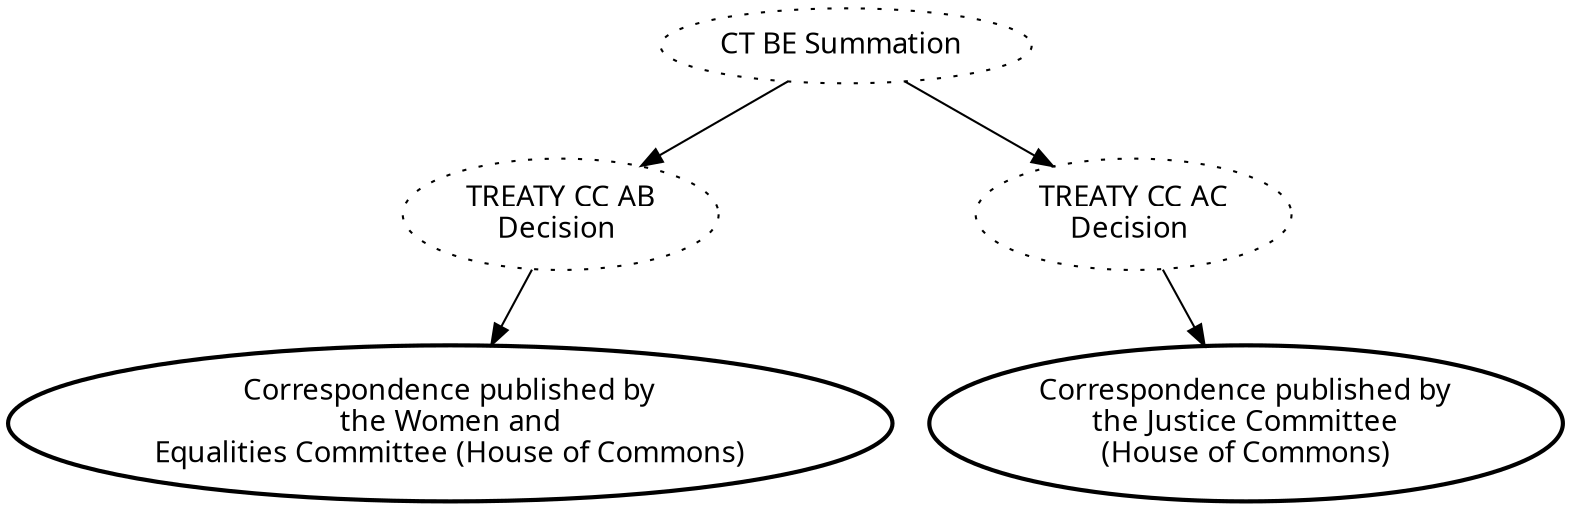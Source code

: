 digraph{graph[fontname="calibri"];node[fontname="calibri"];edge[fontname="calibri"];edge [style=solid, color=black];"2352"->"3212"[label=""];edge[style=solid, color=black];edge [style=solid, color=black];"2352"->"3814"[label=""];edge[style=solid, color=black];edge [style=solid, color=black];"3212"->"3214"[label=""];edge[style=solid, color=black];edge [style=solid, color=black];"3814"->"3815"[label=""];edge[style=solid, color=black];"2352" [label="CT BE Summation ", style=dotted];"3212" [label="TREATY CC AB\nDecision ", style=dotted];"3814" [label="TREATY CC AC\nDecision ", style=dotted];"3214" [label="Correspondence published by\nthe Women and\nEqualities Committee (House of Commons)", style=bold];"3815" [label="Correspondence published by\nthe Justice Committee\n(House of Commons)", style=bold];}
